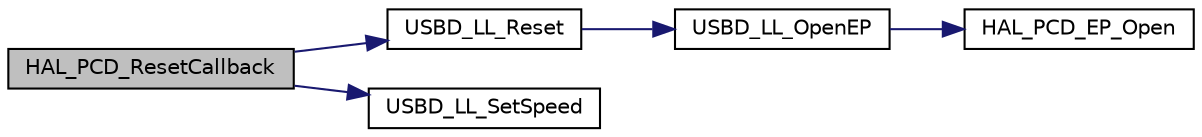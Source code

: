 digraph "HAL_PCD_ResetCallback"
{
  edge [fontname="Helvetica",fontsize="10",labelfontname="Helvetica",labelfontsize="10"];
  node [fontname="Helvetica",fontsize="10",shape=record];
  rankdir="LR";
  Node35 [label="HAL_PCD_ResetCallback",height=0.2,width=0.4,color="black", fillcolor="grey75", style="filled", fontcolor="black"];
  Node35 -> Node36 [color="midnightblue",fontsize="10",style="solid",fontname="Helvetica"];
  Node36 [label="USBD_LL_Reset",height=0.2,width=0.4,color="black", fillcolor="white", style="filled",URL="$group___u_s_b_d___c_o_r_e___exported___functions_prototype.html#ga9cd02ae070a18ea3395346c56639412b",tooltip="USBD_LL_Reset Handle Reset event. "];
  Node36 -> Node37 [color="midnightblue",fontsize="10",style="solid",fontname="Helvetica"];
  Node37 [label="USBD_LL_OpenEP",height=0.2,width=0.4,color="black", fillcolor="white", style="filled",URL="$group___u_s_b_d___c_o_r_e___exported___functions_prototype.html#gad96254d74d95496ffb5f6f2248585cb0",tooltip="Opens an endpoint of the Low Level Driver. "];
  Node37 -> Node38 [color="midnightblue",fontsize="10",style="solid",fontname="Helvetica"];
  Node38 [label="HAL_PCD_EP_Open",height=0.2,width=0.4,color="black", fillcolor="white", style="filled",URL="$group___p_c_d___exported___functions___group3.html#gab377a41f91fb7c12c12886d94bd765f2"];
  Node35 -> Node39 [color="midnightblue",fontsize="10",style="solid",fontname="Helvetica"];
  Node39 [label="USBD_LL_SetSpeed",height=0.2,width=0.4,color="black", fillcolor="white", style="filled",URL="$group___u_s_b_d___c_o_r_e___exported___functions_prototype.html#gaaf2f9695af26bad9d0f66746fcca3243",tooltip="USBD_LL_Reset Handle Reset event. "];
}
